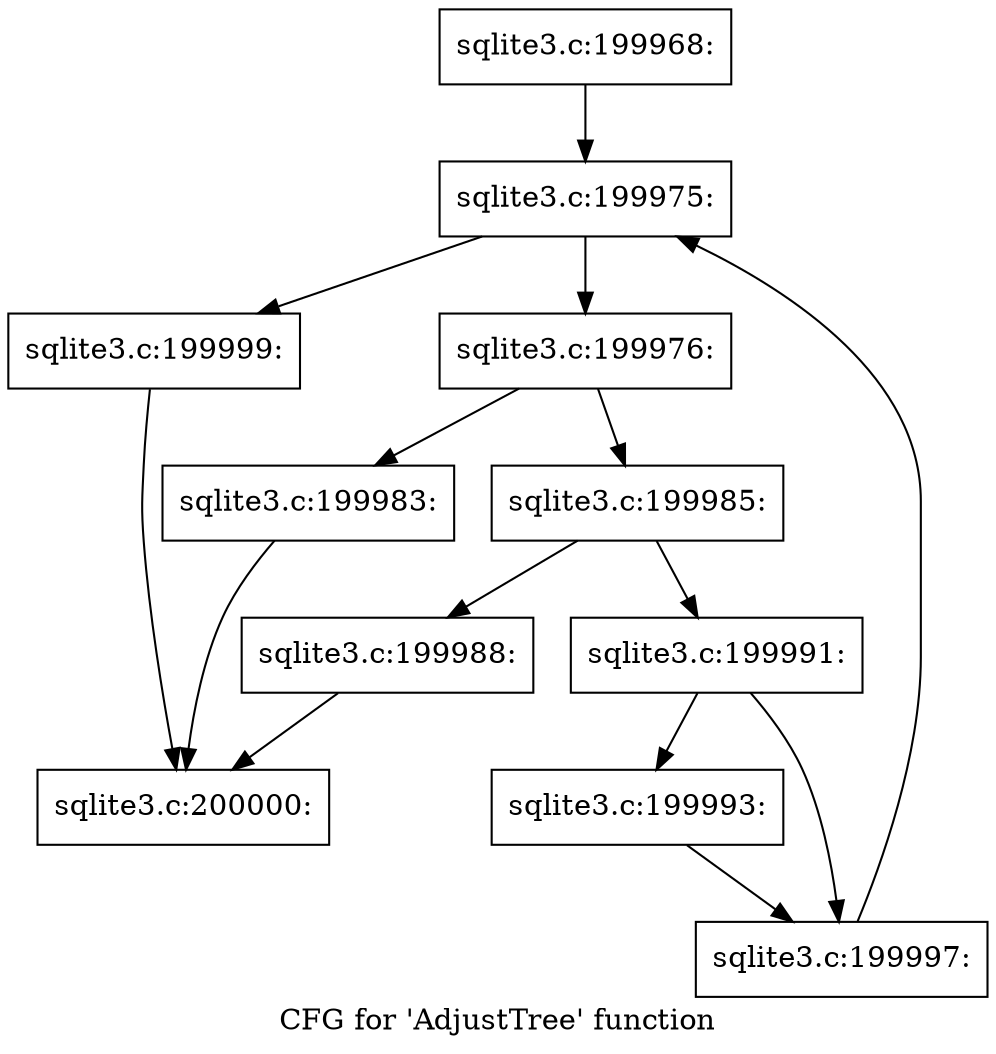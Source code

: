 digraph "CFG for 'AdjustTree' function" {
	label="CFG for 'AdjustTree' function";

	Node0x55c0fb6858b0 [shape=record,label="{sqlite3.c:199968:}"];
	Node0x55c0fb6858b0 -> Node0x55c0fb68fd40;
	Node0x55c0fb68fd40 [shape=record,label="{sqlite3.c:199975:}"];
	Node0x55c0fb68fd40 -> Node0x55c0fb690180;
	Node0x55c0fb68fd40 -> Node0x55c0fb68fea0;
	Node0x55c0fb690180 [shape=record,label="{sqlite3.c:199976:}"];
	Node0x55c0fb690180 -> Node0x55c0fb6910e0;
	Node0x55c0fb690180 -> Node0x55c0fb691130;
	Node0x55c0fb6910e0 [shape=record,label="{sqlite3.c:199983:}"];
	Node0x55c0fb6910e0 -> Node0x55c0fb685a30;
	Node0x55c0fb691130 [shape=record,label="{sqlite3.c:199985:}"];
	Node0x55c0fb691130 -> Node0x55c0fb6919d0;
	Node0x55c0fb691130 -> Node0x55c0fb691a20;
	Node0x55c0fb6919d0 [shape=record,label="{sqlite3.c:199988:}"];
	Node0x55c0fb6919d0 -> Node0x55c0fb685a30;
	Node0x55c0fb691a20 [shape=record,label="{sqlite3.c:199991:}"];
	Node0x55c0fb691a20 -> Node0x55c0fb6922e0;
	Node0x55c0fb691a20 -> Node0x55c0fb692290;
	Node0x55c0fb692290 [shape=record,label="{sqlite3.c:199993:}"];
	Node0x55c0fb692290 -> Node0x55c0fb6922e0;
	Node0x55c0fb6922e0 [shape=record,label="{sqlite3.c:199997:}"];
	Node0x55c0fb6922e0 -> Node0x55c0fb68fd40;
	Node0x55c0fb68fea0 [shape=record,label="{sqlite3.c:199999:}"];
	Node0x55c0fb68fea0 -> Node0x55c0fb685a30;
	Node0x55c0fb685a30 [shape=record,label="{sqlite3.c:200000:}"];
}
